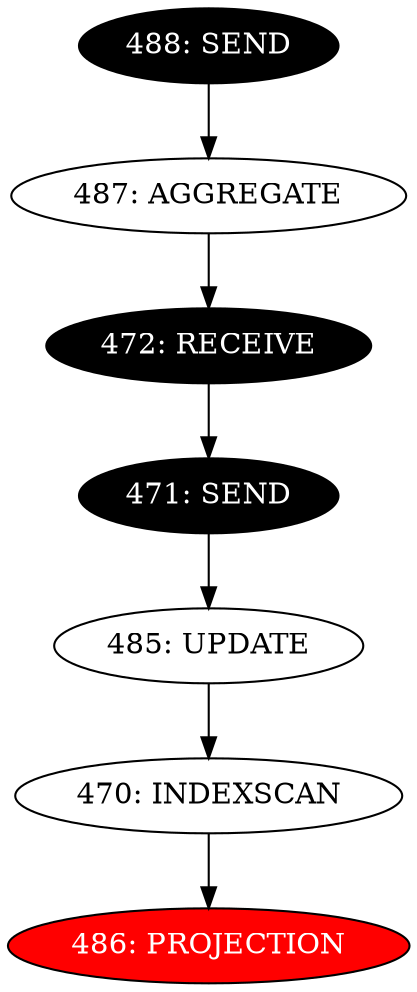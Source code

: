 digraph name {
470 [label="470: INDEXSCAN" ];
470 -> 486;
486 [label="486: PROJECTION" fontcolor="white" style="filled" fillcolor="red"];
485 [label="485: UPDATE" ];
485 -> 470;
471 [label="471: SEND" fontcolor="white" style="filled" fillcolor="black"];
471 -> 485;
472 [label="472: RECEIVE" fontcolor="white" style="filled" fillcolor="black"];
472 -> 471;
487 [label="487: AGGREGATE" ];
487 -> 472;
488 [label="488: SEND" fontcolor="white" style="filled" fillcolor="black"];
488 -> 487;

}

